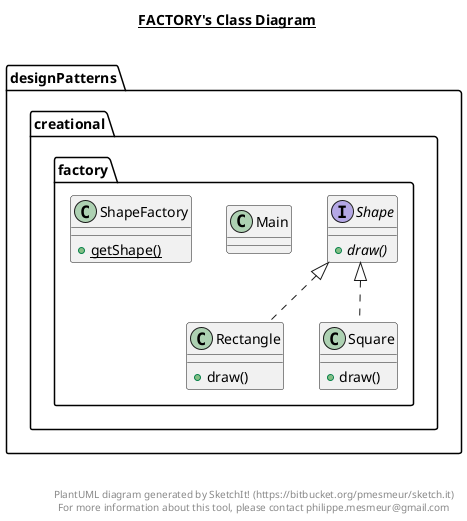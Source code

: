 @startuml

title __FACTORY's Class Diagram__\n

  namespace designPatterns.creational.factory {
    class designPatterns.creational.factory.Main {
    }
  }
  

  namespace designPatterns.creational.factory {
    class designPatterns.creational.factory.Rectangle {
        + draw()
    }
  }
  

  namespace designPatterns.creational.factory {
    interface designPatterns.creational.factory.Shape {
        {abstract} + draw()
    }
  }
  

  namespace designPatterns.creational.factory {
    class designPatterns.creational.factory.ShapeFactory {
        {static} + getShape()
    }
  }
  

  namespace designPatterns.creational.factory {
    class designPatterns.creational.factory.Square {
        + draw()
    }
  }
  

  designPatterns.creational.factory.Rectangle .up.|> designPatterns.creational.factory.Shape
  designPatterns.creational.factory.Square .up.|> designPatterns.creational.factory.Shape


right footer


PlantUML diagram generated by SketchIt! (https://bitbucket.org/pmesmeur/sketch.it)
For more information about this tool, please contact philippe.mesmeur@gmail.com
endfooter

@enduml
